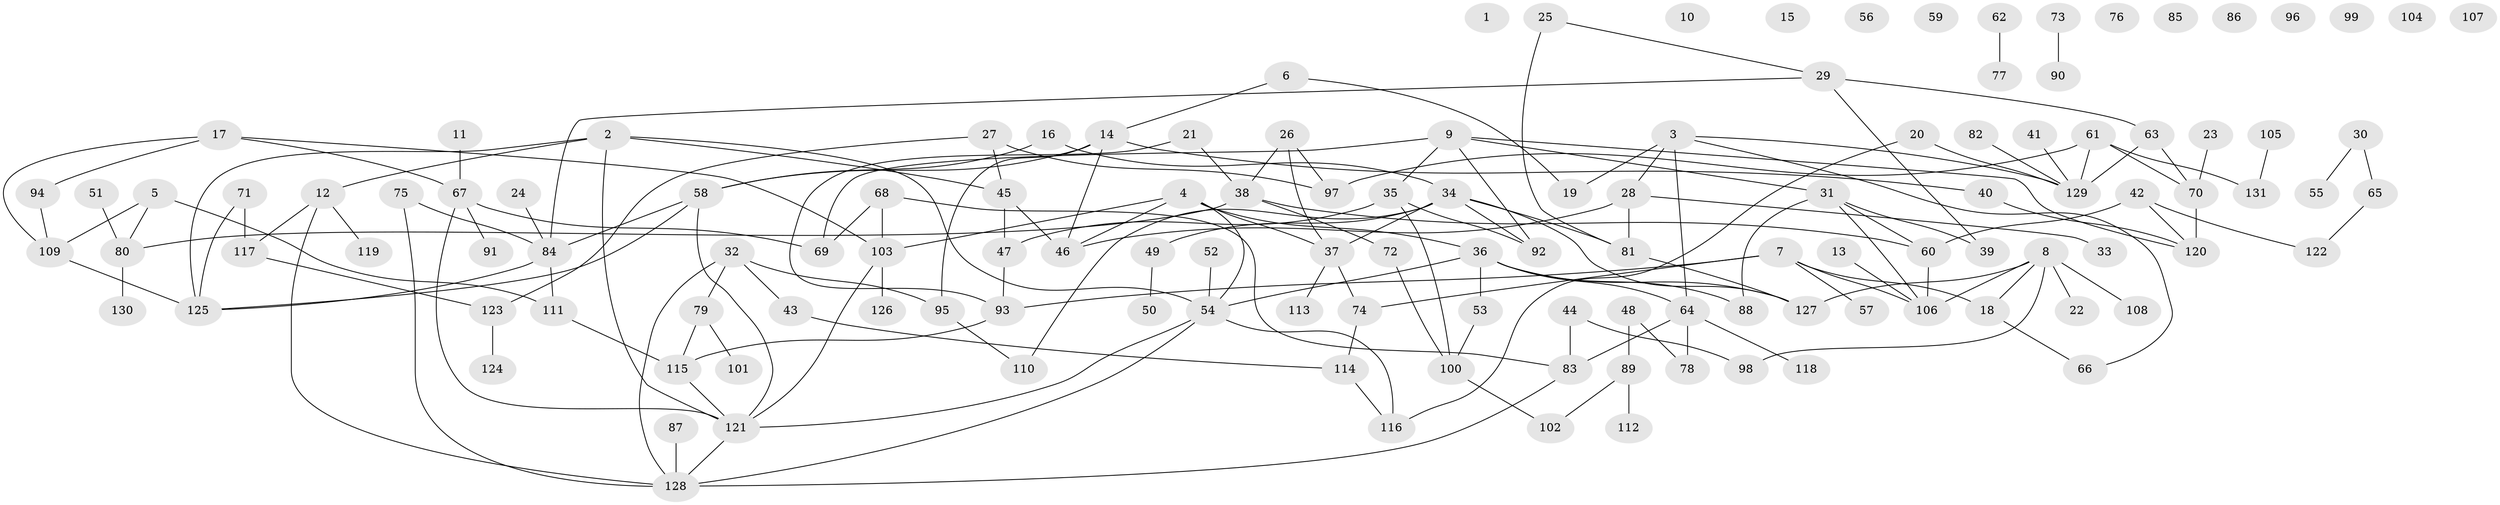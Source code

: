 // coarse degree distribution, {10: 0.038461538461538464, 17: 0.038461538461538464, 6: 0.07692307692307693, 8: 0.11538461538461539, 5: 0.11538461538461539, 2: 0.15384615384615385, 7: 0.038461538461538464, 1: 0.3076923076923077, 3: 0.11538461538461539}
// Generated by graph-tools (version 1.1) at 2025/48/03/04/25 22:48:19]
// undirected, 131 vertices, 175 edges
graph export_dot {
  node [color=gray90,style=filled];
  1;
  2;
  3;
  4;
  5;
  6;
  7;
  8;
  9;
  10;
  11;
  12;
  13;
  14;
  15;
  16;
  17;
  18;
  19;
  20;
  21;
  22;
  23;
  24;
  25;
  26;
  27;
  28;
  29;
  30;
  31;
  32;
  33;
  34;
  35;
  36;
  37;
  38;
  39;
  40;
  41;
  42;
  43;
  44;
  45;
  46;
  47;
  48;
  49;
  50;
  51;
  52;
  53;
  54;
  55;
  56;
  57;
  58;
  59;
  60;
  61;
  62;
  63;
  64;
  65;
  66;
  67;
  68;
  69;
  70;
  71;
  72;
  73;
  74;
  75;
  76;
  77;
  78;
  79;
  80;
  81;
  82;
  83;
  84;
  85;
  86;
  87;
  88;
  89;
  90;
  91;
  92;
  93;
  94;
  95;
  96;
  97;
  98;
  99;
  100;
  101;
  102;
  103;
  104;
  105;
  106;
  107;
  108;
  109;
  110;
  111;
  112;
  113;
  114;
  115;
  116;
  117;
  118;
  119;
  120;
  121;
  122;
  123;
  124;
  125;
  126;
  127;
  128;
  129;
  130;
  131;
  2 -- 12;
  2 -- 45;
  2 -- 54;
  2 -- 121;
  2 -- 125;
  3 -- 19;
  3 -- 28;
  3 -- 64;
  3 -- 66;
  3 -- 129;
  4 -- 36;
  4 -- 37;
  4 -- 46;
  4 -- 54;
  4 -- 103;
  5 -- 80;
  5 -- 109;
  5 -- 111;
  6 -- 14;
  6 -- 19;
  7 -- 18;
  7 -- 57;
  7 -- 74;
  7 -- 93;
  7 -- 106;
  8 -- 18;
  8 -- 22;
  8 -- 98;
  8 -- 106;
  8 -- 108;
  8 -- 127;
  9 -- 31;
  9 -- 35;
  9 -- 69;
  9 -- 92;
  9 -- 120;
  11 -- 67;
  12 -- 117;
  12 -- 119;
  12 -- 128;
  13 -- 106;
  14 -- 40;
  14 -- 46;
  14 -- 58;
  14 -- 95;
  16 -- 34;
  16 -- 58;
  17 -- 67;
  17 -- 94;
  17 -- 103;
  17 -- 109;
  18 -- 66;
  20 -- 116;
  20 -- 129;
  21 -- 38;
  21 -- 93;
  23 -- 70;
  24 -- 84;
  25 -- 29;
  25 -- 81;
  26 -- 37;
  26 -- 38;
  26 -- 97;
  27 -- 45;
  27 -- 97;
  27 -- 123;
  28 -- 33;
  28 -- 46;
  28 -- 81;
  29 -- 39;
  29 -- 63;
  29 -- 84;
  30 -- 55;
  30 -- 65;
  31 -- 39;
  31 -- 60;
  31 -- 88;
  31 -- 106;
  32 -- 43;
  32 -- 79;
  32 -- 95;
  32 -- 128;
  34 -- 37;
  34 -- 49;
  34 -- 81;
  34 -- 92;
  34 -- 110;
  34 -- 127;
  35 -- 47;
  35 -- 92;
  35 -- 100;
  36 -- 53;
  36 -- 54;
  36 -- 64;
  36 -- 88;
  36 -- 127;
  37 -- 74;
  37 -- 113;
  38 -- 60;
  38 -- 72;
  38 -- 80;
  40 -- 120;
  41 -- 129;
  42 -- 60;
  42 -- 120;
  42 -- 122;
  43 -- 114;
  44 -- 83;
  44 -- 98;
  45 -- 46;
  45 -- 47;
  47 -- 93;
  48 -- 78;
  48 -- 89;
  49 -- 50;
  51 -- 80;
  52 -- 54;
  53 -- 100;
  54 -- 116;
  54 -- 121;
  54 -- 128;
  58 -- 84;
  58 -- 121;
  58 -- 125;
  60 -- 106;
  61 -- 70;
  61 -- 97;
  61 -- 129;
  61 -- 131;
  62 -- 77;
  63 -- 70;
  63 -- 129;
  64 -- 78;
  64 -- 83;
  64 -- 118;
  65 -- 122;
  67 -- 69;
  67 -- 91;
  67 -- 121;
  68 -- 69;
  68 -- 83;
  68 -- 103;
  70 -- 120;
  71 -- 117;
  71 -- 125;
  72 -- 100;
  73 -- 90;
  74 -- 114;
  75 -- 84;
  75 -- 128;
  79 -- 101;
  79 -- 115;
  80 -- 130;
  81 -- 127;
  82 -- 129;
  83 -- 128;
  84 -- 111;
  84 -- 125;
  87 -- 128;
  89 -- 102;
  89 -- 112;
  93 -- 115;
  94 -- 109;
  95 -- 110;
  100 -- 102;
  103 -- 121;
  103 -- 126;
  105 -- 131;
  109 -- 125;
  111 -- 115;
  114 -- 116;
  115 -- 121;
  117 -- 123;
  121 -- 128;
  123 -- 124;
}
